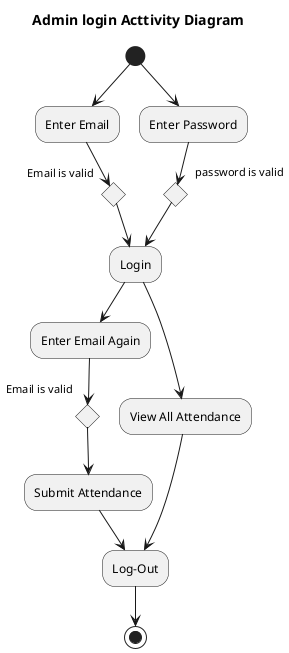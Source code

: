 @startuml
title Admin login Acttivity Diagram
(*) --> "Enter Email"
If "Email is valid" then
-->  "Login"
(*) --> "Enter Password"
If "password is valid" then
-->  "Login"
--> "Enter Email Again"
If "Email is valid" then
-->  "Submit Attendance"
--> "Log-Out"
"Login" --> "View All Attendance"
--> "Log-Out"
Endif
-->(*)
@enduml